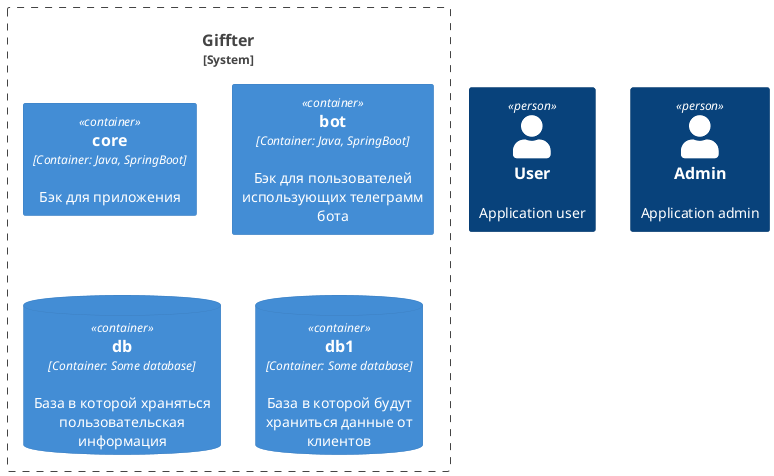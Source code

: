 @startuml Container
!include <C4/C4_Container>

!include <office/Servers/application_server>
!include <office/Servers/database_server>

/'Users'/
Person(user, "User", "Application user")
Person(admin, "Admin", "Application admin")

/'System'/
System_Boundary(giffter, "Giffter") {
    Container(core, "core", "Container: Java, SpringBoot", "Бэк для приложения")
    Container(bot, "bot", "Container: Java, SpringBoot", "Бэк для пользователей использующих телеграмм бота")
    ContainerDb(db, "db", "Container: Some database", "База в которой храняться пользовательская информация")
    ContainerDb(db1, "db1", "Container: Some database", "База в которой будут храниться данные от клиентов")
}

/'Relations'/

/'Between services'/

/'Between users and services'/

@enduml

